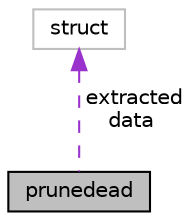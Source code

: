 digraph "prunedead"
{
  edge [fontname="Helvetica",fontsize="10",labelfontname="Helvetica",labelfontsize="10"];
  node [fontname="Helvetica",fontsize="10",shape=record];
  Node1 [label="prunedead",height=0.2,width=0.4,color="black", fillcolor="grey75", style="filled", fontcolor="black"];
  Node2 -> Node1 [dir="back",color="darkorchid3",fontsize="10",style="dashed",label=" extracted\ndata" ,fontname="Helvetica"];
  Node2 [label="struct",height=0.2,width=0.4,color="grey75", fillcolor="white", style="filled"];
}
